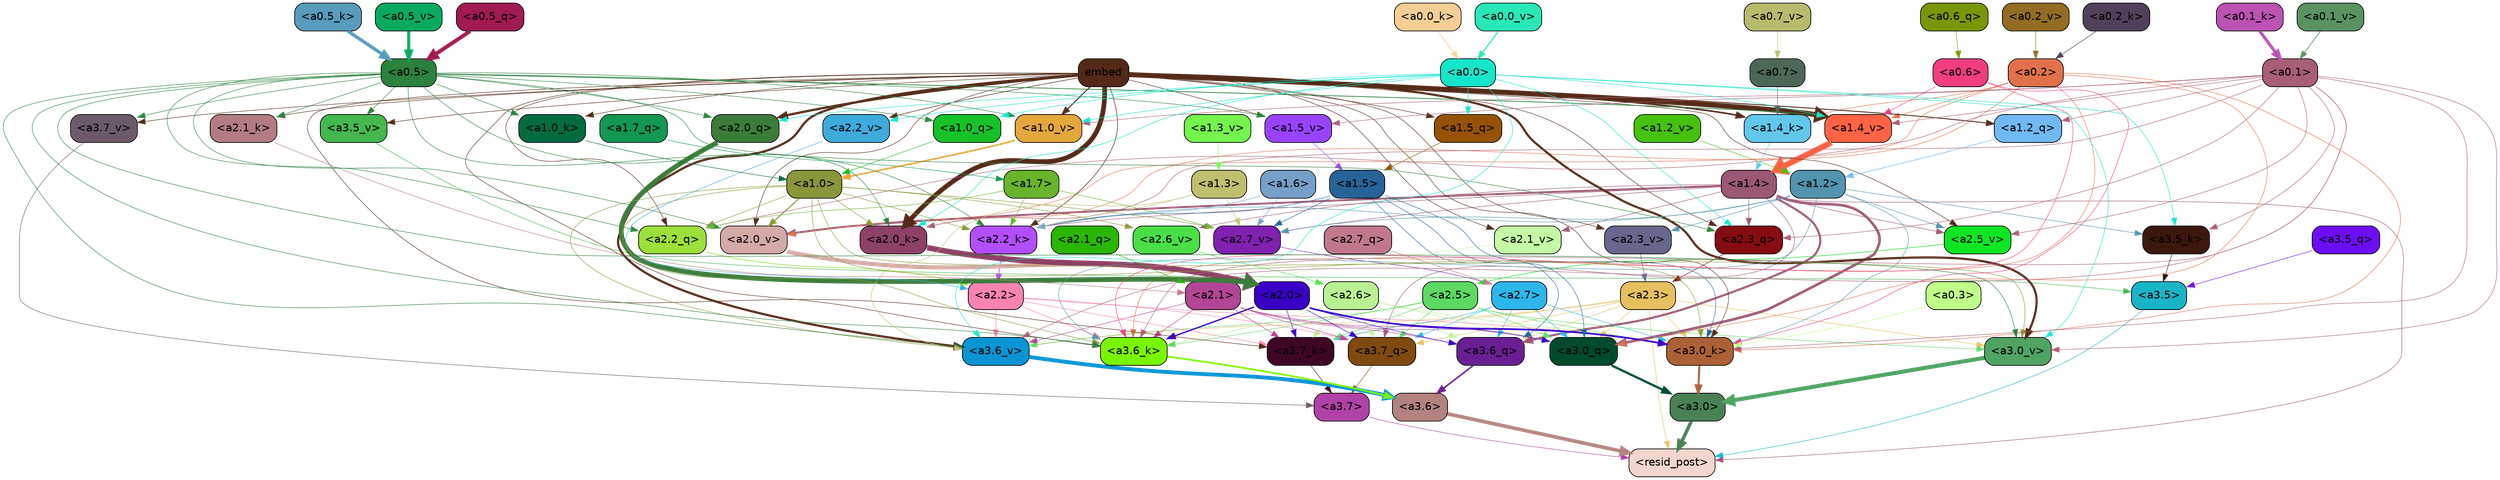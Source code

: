strict digraph "" {
	graph [bgcolor=transparent,
		layout=dot,
		overlap=false,
		splines=true
	];
	"<a3.7>"	[color=black,
		fillcolor="#af42a7",
		fontname=Helvetica,
		shape=box,
		style="filled, rounded"];
	"<resid_post>"	[color=black,
		fillcolor="#f2d5cc",
		fontname=Helvetica,
		shape=box,
		style="filled, rounded"];
	"<a3.7>" -> "<resid_post>"	[color="#af42a7",
		penwidth=0.6];
	"<a3.6>"	[color=black,
		fillcolor="#b48380",
		fontname=Helvetica,
		shape=box,
		style="filled, rounded"];
	"<a3.6>" -> "<resid_post>"	[color="#b48380",
		penwidth=4.646730065345764];
	"<a3.5>"	[color=black,
		fillcolor="#18b5c7",
		fontname=Helvetica,
		shape=box,
		style="filled, rounded"];
	"<a3.5>" -> "<resid_post>"	[color="#18b5c7",
		penwidth=0.6];
	"<a3.0>"	[color=black,
		fillcolor="#498155",
		fontname=Helvetica,
		shape=box,
		style="filled, rounded"];
	"<a3.0>" -> "<resid_post>"	[color="#498155",
		penwidth=4.323132634162903];
	"<a2.3>"	[color=black,
		fillcolor="#e6c060",
		fontname=Helvetica,
		shape=box,
		style="filled, rounded"];
	"<a2.3>" -> "<resid_post>"	[color="#e6c060",
		penwidth=0.6];
	"<a3.7_q>"	[color=black,
		fillcolor="#804a0e",
		fontname=Helvetica,
		shape=box,
		style="filled, rounded"];
	"<a2.3>" -> "<a3.7_q>"	[color="#e6c060",
		penwidth=0.6];
	"<a3.6_q>"	[color=black,
		fillcolor="#6a1e93",
		fontname=Helvetica,
		shape=box,
		style="filled, rounded"];
	"<a2.3>" -> "<a3.6_q>"	[color="#e6c060",
		penwidth=0.6];
	"<a3.0_q>"	[color=black,
		fillcolor="#004b2b",
		fontname=Helvetica,
		shape=box,
		style="filled, rounded"];
	"<a2.3>" -> "<a3.0_q>"	[color="#e6c060",
		penwidth=0.6];
	"<a3.7_k>"	[color=black,
		fillcolor="#3d0724",
		fontname=Helvetica,
		shape=box,
		style="filled, rounded"];
	"<a2.3>" -> "<a3.7_k>"	[color="#e6c060",
		penwidth=0.6];
	"<a3.0_k>"	[color=black,
		fillcolor="#ab6035",
		fontname=Helvetica,
		shape=box,
		style="filled, rounded"];
	"<a2.3>" -> "<a3.0_k>"	[color="#e6c060",
		penwidth=0.6];
	"<a3.6_v>"	[color=black,
		fillcolor="#0994d4",
		fontname=Helvetica,
		shape=box,
		style="filled, rounded"];
	"<a2.3>" -> "<a3.6_v>"	[color="#e6c060",
		penwidth=0.6];
	"<a3.0_v>"	[color=black,
		fillcolor="#4fa363",
		fontname=Helvetica,
		shape=box,
		style="filled, rounded"];
	"<a2.3>" -> "<a3.0_v>"	[color="#e6c060",
		penwidth=0.6];
	"<a1.4>"	[color=black,
		fillcolor="#9b5774",
		fontname=Helvetica,
		shape=box,
		style="filled, rounded"];
	"<a1.4>" -> "<resid_post>"	[color="#9b5774",
		penwidth=0.6];
	"<a1.4>" -> "<a3.7_q>"	[color="#9b5774",
		penwidth=0.6];
	"<a1.4>" -> "<a3.6_q>"	[color="#9b5774",
		penwidth=2.700703263282776];
	"<a1.4>" -> "<a3.0_q>"	[color="#9b5774",
		penwidth=3.34255850315094];
	"<a2.3_q>"	[color=black,
		fillcolor="#860c11",
		fontname=Helvetica,
		shape=box,
		style="filled, rounded"];
	"<a1.4>" -> "<a2.3_q>"	[color="#9b5774",
		penwidth=0.6];
	"<a2.2_k>"	[color=black,
		fillcolor="#b24efb",
		fontname=Helvetica,
		shape=box,
		style="filled, rounded"];
	"<a1.4>" -> "<a2.2_k>"	[color="#9b5774",
		penwidth=0.6];
	"<a2.7_v>"	[color=black,
		fillcolor="#8021b0",
		fontname=Helvetica,
		shape=box,
		style="filled, rounded"];
	"<a1.4>" -> "<a2.7_v>"	[color="#9b5774",
		penwidth=0.6];
	"<a2.6_v>"	[color=black,
		fillcolor="#4adf46",
		fontname=Helvetica,
		shape=box,
		style="filled, rounded"];
	"<a1.4>" -> "<a2.6_v>"	[color="#9b5774",
		penwidth=0.6];
	"<a2.5_v>"	[color=black,
		fillcolor="#0ee623",
		fontname=Helvetica,
		shape=box,
		style="filled, rounded"];
	"<a1.4>" -> "<a2.5_v>"	[color="#9b5774",
		penwidth=0.6];
	"<a2.1_v>"	[color=black,
		fillcolor="#c5f9a5",
		fontname=Helvetica,
		shape=box,
		style="filled, rounded"];
	"<a1.4>" -> "<a2.1_v>"	[color="#9b5774",
		penwidth=0.6];
	"<a2.0_v>"	[color=black,
		fillcolor="#d4aaa5",
		fontname=Helvetica,
		shape=box,
		style="filled, rounded"];
	"<a1.4>" -> "<a2.0_v>"	[color="#9b5774",
		penwidth=2.387977123260498];
	"<a3.7_q>" -> "<a3.7>"	[color="#804a0e",
		penwidth=0.6];
	"<a3.6_q>" -> "<a3.6>"	[color="#6a1e93",
		penwidth=2.03758105635643];
	"<a3.5_q>"	[color=black,
		fillcolor="#6d0df5",
		fontname=Helvetica,
		shape=box,
		style="filled, rounded"];
	"<a3.5_q>" -> "<a3.5>"	[color="#6d0df5",
		penwidth=0.6];
	"<a3.0_q>" -> "<a3.0>"	[color="#004b2b",
		penwidth=2.8638100624084473];
	"<a3.7_k>" -> "<a3.7>"	[color="#3d0724",
		penwidth=0.6];
	"<a3.6_k>"	[color=black,
		fillcolor="#7af500",
		fontname=Helvetica,
		shape=box,
		style="filled, rounded"];
	"<a3.6_k>" -> "<a3.6>"	[color="#7af500",
		penwidth=2.174198240041733];
	"<a3.5_k>"	[color=black,
		fillcolor="#3c170d",
		fontname=Helvetica,
		shape=box,
		style="filled, rounded"];
	"<a3.5_k>" -> "<a3.5>"	[color="#3c170d",
		penwidth=0.6];
	"<a3.0_k>" -> "<a3.0>"	[color="#ab6035",
		penwidth=2.6274144649505615];
	"<a3.7_v>"	[color=black,
		fillcolor="#6c5a69",
		fontname=Helvetica,
		shape=box,
		style="filled, rounded"];
	"<a3.7_v>" -> "<a3.7>"	[color="#6c5a69",
		penwidth=0.6];
	"<a3.6_v>" -> "<a3.6>"	[color="#0994d4",
		penwidth=5.002329230308533];
	"<a3.5_v>"	[color=black,
		fillcolor="#44b74d",
		fontname=Helvetica,
		shape=box,
		style="filled, rounded"];
	"<a3.5_v>" -> "<a3.5>"	[color="#44b74d",
		penwidth=0.6];
	"<a3.0_v>" -> "<a3.0>"	[color="#4fa363",
		penwidth=5.188832879066467];
	"<a2.7>"	[color=black,
		fillcolor="#2bb7eb",
		fontname=Helvetica,
		shape=box,
		style="filled, rounded"];
	"<a2.7>" -> "<a3.7_q>"	[color="#2bb7eb",
		penwidth=0.6];
	"<a2.7>" -> "<a3.6_q>"	[color="#2bb7eb",
		penwidth=0.6];
	"<a2.7>" -> "<a3.0_q>"	[color="#2bb7eb",
		penwidth=0.6];
	"<a2.7>" -> "<a3.7_k>"	[color="#2bb7eb",
		penwidth=0.6];
	"<a2.7>" -> "<a3.0_k>"	[color="#2bb7eb",
		penwidth=0.6];
	"<a2.6>"	[color=black,
		fillcolor="#b9f092",
		fontname=Helvetica,
		shape=box,
		style="filled, rounded"];
	"<a2.6>" -> "<a3.7_q>"	[color="#b9f092",
		penwidth=0.6];
	"<a2.6>" -> "<a3.6_q>"	[color="#b9f092",
		penwidth=0.6];
	"<a2.6>" -> "<a3.0_q>"	[color="#b9f092",
		penwidth=0.6];
	"<a2.6>" -> "<a3.7_k>"	[color="#b9f092",
		penwidth=0.6];
	"<a2.6>" -> "<a3.6_k>"	[color="#b9f092",
		penwidth=0.6];
	"<a2.6>" -> "<a3.0_k>"	[color="#b9f092",
		penwidth=0.6];
	"<a2.5>"	[color=black,
		fillcolor="#5cd962",
		fontname=Helvetica,
		shape=box,
		style="filled, rounded"];
	"<a2.5>" -> "<a3.7_q>"	[color="#5cd962",
		penwidth=0.6];
	"<a2.5>" -> "<a3.0_q>"	[color="#5cd962",
		penwidth=0.6];
	"<a2.5>" -> "<a3.7_k>"	[color="#5cd962",
		penwidth=0.6];
	"<a2.5>" -> "<a3.6_k>"	[color="#5cd962",
		penwidth=0.6];
	"<a2.5>" -> "<a3.0_k>"	[color="#5cd962",
		penwidth=0.6];
	"<a2.5>" -> "<a3.6_v>"	[color="#5cd962",
		penwidth=0.6];
	"<a2.5>" -> "<a3.0_v>"	[color="#5cd962",
		penwidth=0.6];
	"<a2.2>"	[color=black,
		fillcolor="#f883b0",
		fontname=Helvetica,
		shape=box,
		style="filled, rounded"];
	"<a2.2>" -> "<a3.7_q>"	[color="#f883b0",
		penwidth=0.6];
	"<a2.2>" -> "<a3.7_k>"	[color="#f883b0",
		penwidth=0.6];
	"<a2.2>" -> "<a3.6_k>"	[color="#f883b0",
		penwidth=0.6];
	"<a2.2>" -> "<a3.0_k>"	[color="#f883b0",
		penwidth=0.6];
	"<a2.2>" -> "<a3.6_v>"	[color="#f883b0",
		penwidth=0.6];
	"<a2.1>"	[color=black,
		fillcolor="#b24694",
		fontname=Helvetica,
		shape=box,
		style="filled, rounded"];
	"<a2.1>" -> "<a3.7_q>"	[color="#b24694",
		penwidth=0.6];
	"<a2.1>" -> "<a3.6_q>"	[color="#b24694",
		penwidth=0.6];
	"<a2.1>" -> "<a3.0_q>"	[color="#b24694",
		penwidth=0.6];
	"<a2.1>" -> "<a3.7_k>"	[color="#b24694",
		penwidth=0.6];
	"<a2.1>" -> "<a3.6_k>"	[color="#b24694",
		penwidth=0.6];
	"<a2.1>" -> "<a3.0_k>"	[color="#b24694",
		penwidth=0.6];
	"<a2.1>" -> "<a3.6_v>"	[color="#b24694",
		penwidth=0.6];
	"<a2.0>"	[color=black,
		fillcolor="#3802c7",
		fontname=Helvetica,
		shape=box,
		style="filled, rounded"];
	"<a2.0>" -> "<a3.7_q>"	[color="#3802c7",
		penwidth=0.6];
	"<a2.0>" -> "<a3.6_q>"	[color="#3802c7",
		penwidth=0.6];
	"<a2.0>" -> "<a3.0_q>"	[color="#3802c7",
		penwidth=0.6];
	"<a2.0>" -> "<a3.7_k>"	[color="#3802c7",
		penwidth=0.6];
	"<a2.0>" -> "<a3.6_k>"	[color="#3802c7",
		penwidth=1.6454488784074783];
	"<a2.0>" -> "<a3.0_k>"	[color="#3802c7",
		penwidth=2.2218968719244003];
	"<a1.5>"	[color=black,
		fillcolor="#266398",
		fontname=Helvetica,
		shape=box,
		style="filled, rounded"];
	"<a1.5>" -> "<a3.6_q>"	[color="#266398",
		penwidth=0.6];
	"<a1.5>" -> "<a3.0_q>"	[color="#266398",
		penwidth=0.6];
	"<a1.5>" -> "<a3.0_k>"	[color="#266398",
		penwidth=0.6];
	"<a1.5>" -> "<a2.2_k>"	[color="#266398",
		penwidth=0.6];
	"<a1.5>" -> "<a2.7_v>"	[color="#266398",
		penwidth=0.6];
	"<a0.2>"	[color=black,
		fillcolor="#e0714b",
		fontname=Helvetica,
		shape=box,
		style="filled, rounded"];
	"<a0.2>" -> "<a3.0_q>"	[color="#e0714b",
		penwidth=0.6];
	"<a0.2>" -> "<a3.6_k>"	[color="#e0714b",
		penwidth=0.6];
	"<a0.2>" -> "<a3.0_k>"	[color="#e0714b",
		penwidth=0.6];
	"<a2.0_k>"	[color=black,
		fillcolor="#8e4166",
		fontname=Helvetica,
		shape=box,
		style="filled, rounded"];
	"<a0.2>" -> "<a2.0_k>"	[color="#e0714b",
		penwidth=0.6];
	"<a0.2>" -> "<a2.0_v>"	[color="#e0714b",
		penwidth=0.6];
	"<a1.4_k>"	[color=black,
		fillcolor="#62c8eb",
		fontname=Helvetica,
		shape=box,
		style="filled, rounded"];
	"<a0.2>" -> "<a1.4_k>"	[color="#e0714b",
		penwidth=0.6];
	"<a1.4_v>"	[color=black,
		fillcolor="#ff6343",
		fontname=Helvetica,
		shape=box,
		style="filled, rounded"];
	"<a0.2>" -> "<a1.4_v>"	[color="#e0714b",
		penwidth=0.6];
	embed	[color=black,
		fillcolor="#532917",
		fontname=Helvetica,
		shape=box,
		style="filled, rounded"];
	embed -> "<a3.7_k>"	[color="#532917",
		penwidth=0.6];
	embed -> "<a3.6_k>"	[color="#532917",
		penwidth=0.6];
	embed -> "<a3.0_k>"	[color="#532917",
		penwidth=0.6];
	embed -> "<a3.7_v>"	[color="#532917",
		penwidth=0.6];
	embed -> "<a3.6_v>"	[color="#532917",
		penwidth=2.8301228284835815];
	embed -> "<a3.5_v>"	[color="#532917",
		penwidth=0.6];
	embed -> "<a3.0_v>"	[color="#532917",
		penwidth=2.7660785913467407];
	embed -> "<a2.3_q>"	[color="#532917",
		penwidth=0.6];
	"<a2.2_q>"	[color=black,
		fillcolor="#9ce039",
		fontname=Helvetica,
		shape=box,
		style="filled, rounded"];
	embed -> "<a2.2_q>"	[color="#532917",
		penwidth=0.6];
	"<a2.0_q>"	[color=black,
		fillcolor="#3c7c3b",
		fontname=Helvetica,
		shape=box,
		style="filled, rounded"];
	embed -> "<a2.0_q>"	[color="#532917",
		penwidth=2.918822765350342];
	embed -> "<a2.2_k>"	[color="#532917",
		penwidth=0.7099294662475586];
	"<a2.1_k>"	[color=black,
		fillcolor="#b27c82",
		fontname=Helvetica,
		shape=box,
		style="filled, rounded"];
	embed -> "<a2.1_k>"	[color="#532917",
		penwidth=0.6];
	embed -> "<a2.0_k>"	[color="#532917",
		penwidth=6.075345039367676];
	embed -> "<a2.5_v>"	[color="#532917",
		penwidth=0.6];
	"<a2.3_v>"	[color=black,
		fillcolor="#67668d",
		fontname=Helvetica,
		shape=box,
		style="filled, rounded"];
	embed -> "<a2.3_v>"	[color="#532917",
		penwidth=0.6];
	"<a2.2_v>"	[color=black,
		fillcolor="#3eabdd",
		fontname=Helvetica,
		shape=box,
		style="filled, rounded"];
	embed -> "<a2.2_v>"	[color="#532917",
		penwidth=0.6909599304199219];
	embed -> "<a2.1_v>"	[color="#532917",
		penwidth=0.6];
	embed -> "<a2.0_v>"	[color="#532917",
		penwidth=0.6];
	"<a1.5_q>"	[color=black,
		fillcolor="#965204",
		fontname=Helvetica,
		shape=box,
		style="filled, rounded"];
	embed -> "<a1.5_q>"	[color="#532917",
		penwidth=0.6];
	"<a1.2_q>"	[color=black,
		fillcolor="#70b9f5",
		fontname=Helvetica,
		shape=box,
		style="filled, rounded"];
	embed -> "<a1.2_q>"	[color="#532917",
		penwidth=1.1075286865234375];
	embed -> "<a1.4_k>"	[color="#532917",
		penwidth=2.043105125427246];
	"<a1.0_k>"	[color=black,
		fillcolor="#046b40",
		fontname=Helvetica,
		shape=box,
		style="filled, rounded"];
	embed -> "<a1.0_k>"	[color="#532917",
		penwidth=0.6];
	"<a1.5_v>"	[color=black,
		fillcolor="#9843fe",
		fontname=Helvetica,
		shape=box,
		style="filled, rounded"];
	embed -> "<a1.5_v>"	[color="#532917",
		penwidth=0.6];
	embed -> "<a1.4_v>"	[color="#532917",
		penwidth=6.46385931968689];
	"<a1.0_v>"	[color=black,
		fillcolor="#e4a73c",
		fontname=Helvetica,
		shape=box,
		style="filled, rounded"];
	embed -> "<a1.0_v>"	[color="#532917",
		penwidth=1.273291826248169];
	"<a1.2>"	[color=black,
		fillcolor="#5294ae",
		fontname=Helvetica,
		shape=box,
		style="filled, rounded"];
	"<a1.2>" -> "<a3.6_k>"	[color="#5294ae",
		penwidth=0.6];
	"<a1.2>" -> "<a3.5_k>"	[color="#5294ae",
		penwidth=0.6];
	"<a1.2>" -> "<a3.0_k>"	[color="#5294ae",
		penwidth=0.6];
	"<a1.2>" -> "<a2.2_k>"	[color="#5294ae",
		penwidth=0.6];
	"<a1.2>" -> "<a2.7_v>"	[color="#5294ae",
		penwidth=0.6];
	"<a1.2>" -> "<a2.5_v>"	[color="#5294ae",
		penwidth=0.6];
	"<a1.2>" -> "<a2.3_v>"	[color="#5294ae",
		penwidth=0.6];
	"<a1.0>"	[color=black,
		fillcolor="#8a963a",
		fontname=Helvetica,
		shape=box,
		style="filled, rounded"];
	"<a1.0>" -> "<a3.6_k>"	[color="#8a963a",
		penwidth=0.6];
	"<a1.0>" -> "<a3.0_k>"	[color="#8a963a",
		penwidth=0.6];
	"<a1.0>" -> "<a3.6_v>"	[color="#8a963a",
		penwidth=0.6];
	"<a1.0>" -> "<a3.0_v>"	[color="#8a963a",
		penwidth=0.6];
	"<a1.0>" -> "<a2.2_q>"	[color="#8a963a",
		penwidth=0.6];
	"<a1.0>" -> "<a2.2_k>"	[color="#8a963a",
		penwidth=0.6];
	"<a1.0>" -> "<a2.0_k>"	[color="#8a963a",
		penwidth=0.6];
	"<a1.0>" -> "<a2.7_v>"	[color="#8a963a",
		penwidth=0.6];
	"<a1.0>" -> "<a2.6_v>"	[color="#8a963a",
		penwidth=0.6];
	"<a1.0>" -> "<a2.0_v>"	[color="#8a963a",
		penwidth=1.2435333728790283];
	"<a0.6>"	[color=black,
		fillcolor="#f03e81",
		fontname=Helvetica,
		shape=box,
		style="filled, rounded"];
	"<a0.6>" -> "<a3.6_k>"	[color="#f03e81",
		penwidth=0.6];
	"<a0.6>" -> "<a3.0_k>"	[color="#f03e81",
		penwidth=0.6];
	"<a0.6>" -> "<a1.4_v>"	[color="#f03e81",
		penwidth=0.6];
	"<a0.5>"	[color=black,
		fillcolor="#2a823d",
		fontname=Helvetica,
		shape=box,
		style="filled, rounded"];
	"<a0.5>" -> "<a3.6_k>"	[color="#2a823d",
		penwidth=0.6];
	"<a0.5>" -> "<a3.7_v>"	[color="#2a823d",
		penwidth=0.6];
	"<a0.5>" -> "<a3.6_v>"	[color="#2a823d",
		penwidth=0.6];
	"<a0.5>" -> "<a3.5_v>"	[color="#2a823d",
		penwidth=0.6];
	"<a0.5>" -> "<a3.0_v>"	[color="#2a823d",
		penwidth=0.6124261617660522];
	"<a0.5>" -> "<a2.3_q>"	[color="#2a823d",
		penwidth=0.6];
	"<a0.5>" -> "<a2.2_q>"	[color="#2a823d",
		penwidth=0.6];
	"<a0.5>" -> "<a2.0_q>"	[color="#2a823d",
		penwidth=0.6];
	"<a0.5>" -> "<a2.2_k>"	[color="#2a823d",
		penwidth=0.6];
	"<a0.5>" -> "<a2.1_k>"	[color="#2a823d",
		penwidth=0.6];
	"<a0.5>" -> "<a2.0_k>"	[color="#2a823d",
		penwidth=0.6112704277038574];
	"<a0.5>" -> "<a2.0_v>"	[color="#2a823d",
		penwidth=0.6];
	"<a1.0_q>"	[color=black,
		fillcolor="#15c227",
		fontname=Helvetica,
		shape=box,
		style="filled, rounded"];
	"<a0.5>" -> "<a1.0_q>"	[color="#2a823d",
		penwidth=0.6];
	"<a0.5>" -> "<a1.0_k>"	[color="#2a823d",
		penwidth=0.6];
	"<a0.5>" -> "<a1.5_v>"	[color="#2a823d",
		penwidth=0.6];
	"<a0.5>" -> "<a1.4_v>"	[color="#2a823d",
		penwidth=0.9145197868347168];
	"<a0.5>" -> "<a1.0_v>"	[color="#2a823d",
		penwidth=0.6];
	"<a0.1>"	[color=black,
		fillcolor="#a85e74",
		fontname=Helvetica,
		shape=box,
		style="filled, rounded"];
	"<a0.1>" -> "<a3.6_k>"	[color="#a85e74",
		penwidth=0.6];
	"<a0.1>" -> "<a3.5_k>"	[color="#a85e74",
		penwidth=0.6];
	"<a0.1>" -> "<a3.0_k>"	[color="#a85e74",
		penwidth=0.6];
	"<a0.1>" -> "<a3.6_v>"	[color="#a85e74",
		penwidth=0.6];
	"<a0.1>" -> "<a3.0_v>"	[color="#a85e74",
		penwidth=0.6];
	"<a0.1>" -> "<a2.3_q>"	[color="#a85e74",
		penwidth=0.6];
	"<a0.1>" -> "<a2.2_q>"	[color="#a85e74",
		penwidth=0.6];
	"<a0.1>" -> "<a2.0_k>"	[color="#a85e74",
		penwidth=0.6];
	"<a0.1>" -> "<a2.5_v>"	[color="#a85e74",
		penwidth=0.6];
	"<a0.1>" -> "<a1.2_q>"	[color="#a85e74",
		penwidth=0.6];
	"<a0.1>" -> "<a1.5_v>"	[color="#a85e74",
		penwidth=0.6];
	"<a0.1>" -> "<a1.4_v>"	[color="#a85e74",
		penwidth=0.6];
	"<a0.1>" -> "<a1.0_v>"	[color="#a85e74",
		penwidth=0.6];
	"<a0.0>"	[color=black,
		fillcolor="#15e5cb",
		fontname=Helvetica,
		shape=box,
		style="filled, rounded"];
	"<a0.0>" -> "<a3.5_k>"	[color="#15e5cb",
		penwidth=0.6];
	"<a0.0>" -> "<a3.6_v>"	[color="#15e5cb",
		penwidth=0.6];
	"<a0.0>" -> "<a3.0_v>"	[color="#15e5cb",
		penwidth=0.6];
	"<a0.0>" -> "<a2.3_q>"	[color="#15e5cb",
		penwidth=0.6];
	"<a0.0>" -> "<a2.0_q>"	[color="#15e5cb",
		penwidth=0.6];
	"<a0.0>" -> "<a2.0_k>"	[color="#15e5cb",
		penwidth=0.6];
	"<a0.0>" -> "<a2.2_v>"	[color="#15e5cb",
		penwidth=0.6];
	"<a0.0>" -> "<a1.5_q>"	[color="#15e5cb",
		penwidth=0.6];
	"<a0.0>" -> "<a1.0_q>"	[color="#15e5cb",
		penwidth=0.6];
	"<a0.0>" -> "<a1.4_v>"	[color="#15e5cb",
		penwidth=0.6];
	"<a0.0>" -> "<a1.0_v>"	[color="#15e5cb",
		penwidth=0.6];
	"<a0.3>"	[color=black,
		fillcolor="#c0ff89",
		fontname=Helvetica,
		shape=box,
		style="filled, rounded"];
	"<a0.3>" -> "<a3.0_k>"	[color="#c0ff89",
		penwidth=0.6];
	"<a1.3>"	[color=black,
		fillcolor="#c0bf70",
		fontname=Helvetica,
		shape=box,
		style="filled, rounded"];
	"<a1.3>" -> "<a3.6_v>"	[color="#c0bf70",
		penwidth=0.6];
	"<a1.3>" -> "<a2.2_k>"	[color="#c0bf70",
		penwidth=0.6];
	"<a1.3>" -> "<a2.7_v>"	[color="#c0bf70",
		penwidth=0.6];
	"<a2.7_q>"	[color=black,
		fillcolor="#c1788c",
		fontname=Helvetica,
		shape=box,
		style="filled, rounded"];
	"<a2.7_q>" -> "<a2.7>"	[color="#c1788c",
		penwidth=0.6];
	"<a2.3_q>" -> "<a2.3>"	[color="#860c11",
		penwidth=0.6];
	"<a2.2_q>" -> "<a2.2>"	[color="#9ce039",
		penwidth=0.8114519119262695];
	"<a2.1_q>"	[color=black,
		fillcolor="#2bb604",
		fontname=Helvetica,
		shape=box,
		style="filled, rounded"];
	"<a2.1_q>" -> "<a2.1>"	[color="#2bb604",
		penwidth=0.6];
	"<a2.0_q>" -> "<a2.0>"	[color="#3c7c3b",
		penwidth=6.2323237657547];
	"<a2.2_k>" -> "<a2.2>"	[color="#b24efb",
		penwidth=0.9331893920898438];
	"<a2.1_k>" -> "<a2.1>"	[color="#b27c82",
		penwidth=0.6];
	"<a2.0_k>" -> "<a2.0>"	[color="#8e4166",
		penwidth=7.158664226531982];
	"<a2.7_v>" -> "<a2.7>"	[color="#8021b0",
		penwidth=0.6];
	"<a2.6_v>" -> "<a2.6>"	[color="#4adf46",
		penwidth=0.6];
	"<a2.5_v>" -> "<a2.5>"	[color="#0ee623",
		penwidth=0.6657319068908691];
	"<a2.3_v>" -> "<a2.3>"	[color="#67668d",
		penwidth=0.6];
	"<a2.2_v>" -> "<a2.2>"	[color="#3eabdd",
		penwidth=0.6];
	"<a2.1_v>" -> "<a2.1>"	[color="#c5f9a5",
		penwidth=0.6];
	"<a2.0_v>" -> "<a2.0>"	[color="#d4aaa5",
		penwidth=5.380099236965179];
	"<a1.7>"	[color=black,
		fillcolor="#68b42a",
		fontname=Helvetica,
		shape=box,
		style="filled, rounded"];
	"<a1.7>" -> "<a2.2_q>"	[color="#68b42a",
		penwidth=0.6];
	"<a1.7>" -> "<a2.2_k>"	[color="#68b42a",
		penwidth=0.6];
	"<a1.7>" -> "<a2.7_v>"	[color="#68b42a",
		penwidth=0.6];
	"<a1.6>"	[color=black,
		fillcolor="#76a0c9",
		fontname=Helvetica,
		shape=box,
		style="filled, rounded"];
	"<a1.6>" -> "<a2.2_k>"	[color="#76a0c9",
		penwidth=0.6];
	"<a1.6>" -> "<a2.7_v>"	[color="#76a0c9",
		penwidth=0.6];
	"<a1.7_q>"	[color=black,
		fillcolor="#129852",
		fontname=Helvetica,
		shape=box,
		style="filled, rounded"];
	"<a1.7_q>" -> "<a1.7>"	[color="#129852",
		penwidth=0.6];
	"<a1.5_q>" -> "<a1.5>"	[color="#965204",
		penwidth=0.6];
	"<a1.2_q>" -> "<a1.2>"	[color="#70b9f5",
		penwidth=0.6965713500976562];
	"<a1.0_q>" -> "<a1.0>"	[color="#15c227",
		penwidth=0.6];
	"<a1.4_k>" -> "<a1.4>"	[color="#62c8eb",
		penwidth=0.6];
	"<a1.0_k>" -> "<a1.0>"	[color="#046b40",
		penwidth=0.6];
	"<a1.5_v>" -> "<a1.5>"	[color="#9843fe",
		penwidth=0.6];
	"<a1.4_v>" -> "<a1.4>"	[color="#ff6343",
		penwidth=7.649995803833008];
	"<a1.3_v>"	[color=black,
		fillcolor="#74f44d",
		fontname=Helvetica,
		shape=box,
		style="filled, rounded"];
	"<a1.3_v>" -> "<a1.3>"	[color="#74f44d",
		penwidth=0.6];
	"<a1.2_v>"	[color=black,
		fillcolor="#46c20e",
		fontname=Helvetica,
		shape=box,
		style="filled, rounded"];
	"<a1.2_v>" -> "<a1.2>"	[color="#46c20e",
		penwidth=0.6];
	"<a1.0_v>" -> "<a1.0>"	[color="#e4a73c",
		penwidth=2.050852060317993];
	"<a0.7>"	[color=black,
		fillcolor="#4d6757",
		fontname=Helvetica,
		shape=box,
		style="filled, rounded"];
	"<a0.7>" -> "<a1.4_k>"	[color="#4d6757",
		penwidth=0.6];
	"<a0.6_q>"	[color=black,
		fillcolor="#799705",
		fontname=Helvetica,
		shape=box,
		style="filled, rounded"];
	"<a0.6_q>" -> "<a0.6>"	[color="#799705",
		penwidth=0.6];
	"<a0.5_q>"	[color=black,
		fillcolor="#a11a51",
		fontname=Helvetica,
		shape=box,
		style="filled, rounded"];
	"<a0.5_q>" -> "<a0.5>"	[color="#a11a51",
		penwidth=4.9415271282196045];
	"<a0.5_k>"	[color=black,
		fillcolor="#589bbc",
		fontname=Helvetica,
		shape=box,
		style="filled, rounded"];
	"<a0.5_k>" -> "<a0.5>"	[color="#589bbc",
		penwidth=4.382697105407715];
	"<a0.2_k>"	[color=black,
		fillcolor="#514059",
		fontname=Helvetica,
		shape=box,
		style="filled, rounded"];
	"<a0.2_k>" -> "<a0.2>"	[color="#514059",
		penwidth=0.6394491195678711];
	"<a0.1_k>"	[color=black,
		fillcolor="#bb52b4",
		fontname=Helvetica,
		shape=box,
		style="filled, rounded"];
	"<a0.1_k>" -> "<a0.1>"	[color="#bb52b4",
		penwidth=3.9428932666778564];
	"<a0.0_k>"	[color=black,
		fillcolor="#f5ce95",
		fontname=Helvetica,
		shape=box,
		style="filled, rounded"];
	"<a0.0_k>" -> "<a0.0>"	[color="#f5ce95",
		penwidth=0.9280776977539062];
	"<a0.7_v>"	[color=black,
		fillcolor="#b7bb6c",
		fontname=Helvetica,
		shape=box,
		style="filled, rounded"];
	"<a0.7_v>" -> "<a0.7>"	[color="#b7bb6c",
		penwidth=0.6];
	"<a0.5_v>"	[color=black,
		fillcolor="#07aa60",
		fontname=Helvetica,
		shape=box,
		style="filled, rounded"];
	"<a0.5_v>" -> "<a0.5>"	[color="#07aa60",
		penwidth=3.8846328258514404];
	"<a0.2_v>"	[color=black,
		fillcolor="#926c22",
		fontname=Helvetica,
		shape=box,
		style="filled, rounded"];
	"<a0.2_v>" -> "<a0.2>"	[color="#926c22",
		penwidth=0.6];
	"<a0.1_v>"	[color=black,
		fillcolor="#5a9262",
		fontname=Helvetica,
		shape=box,
		style="filled, rounded"];
	"<a0.1_v>" -> "<a0.1>"	[color="#5a9262",
		penwidth=0.8284716606140137];
	"<a0.0_v>"	[color=black,
		fillcolor="#29e8b7",
		fontname=Helvetica,
		shape=box,
		style="filled, rounded"];
	"<a0.0_v>" -> "<a0.0>"	[color="#29e8b7",
		penwidth=1.44976806640625];
}
